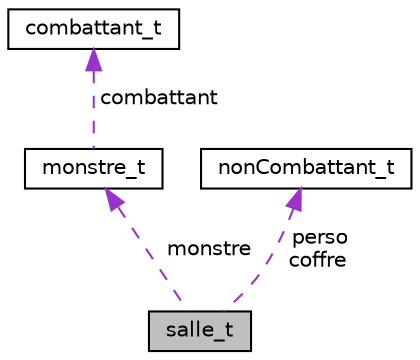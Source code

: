 digraph "salle_t"
{
 // LATEX_PDF_SIZE
  edge [fontname="Helvetica",fontsize="10",labelfontname="Helvetica",labelfontsize="10"];
  node [fontname="Helvetica",fontsize="10",shape=record];
  Node1 [label="salle_t",height=0.2,width=0.4,color="black", fillcolor="grey75", style="filled", fontcolor="black",tooltip="représentation d'une salle"];
  Node2 -> Node1 [dir="back",color="darkorchid3",fontsize="10",style="dashed",label=" monstre" ,fontname="Helvetica"];
  Node2 [label="monstre_t",height=0.2,width=0.4,color="black", fillcolor="white", style="filled",URL="$structmonstre__t.html",tooltip="représentation d'un monstre"];
  Node3 -> Node2 [dir="back",color="darkorchid3",fontsize="10",style="dashed",label=" combattant" ,fontname="Helvetica"];
  Node3 [label="combattant_t",height=0.2,width=0.4,color="black", fillcolor="white", style="filled",URL="$structcombattant__t.html",tooltip="représentation d'une entité combattante"];
  Node4 -> Node1 [dir="back",color="darkorchid3",fontsize="10",style="dashed",label=" perso\ncoffre" ,fontname="Helvetica"];
  Node4 [label="nonCombattant_t",height=0.2,width=0.4,color="black", fillcolor="white", style="filled",URL="$structnonCombattant__t.html",tooltip="représentation d'une entité non combattante"];
}
